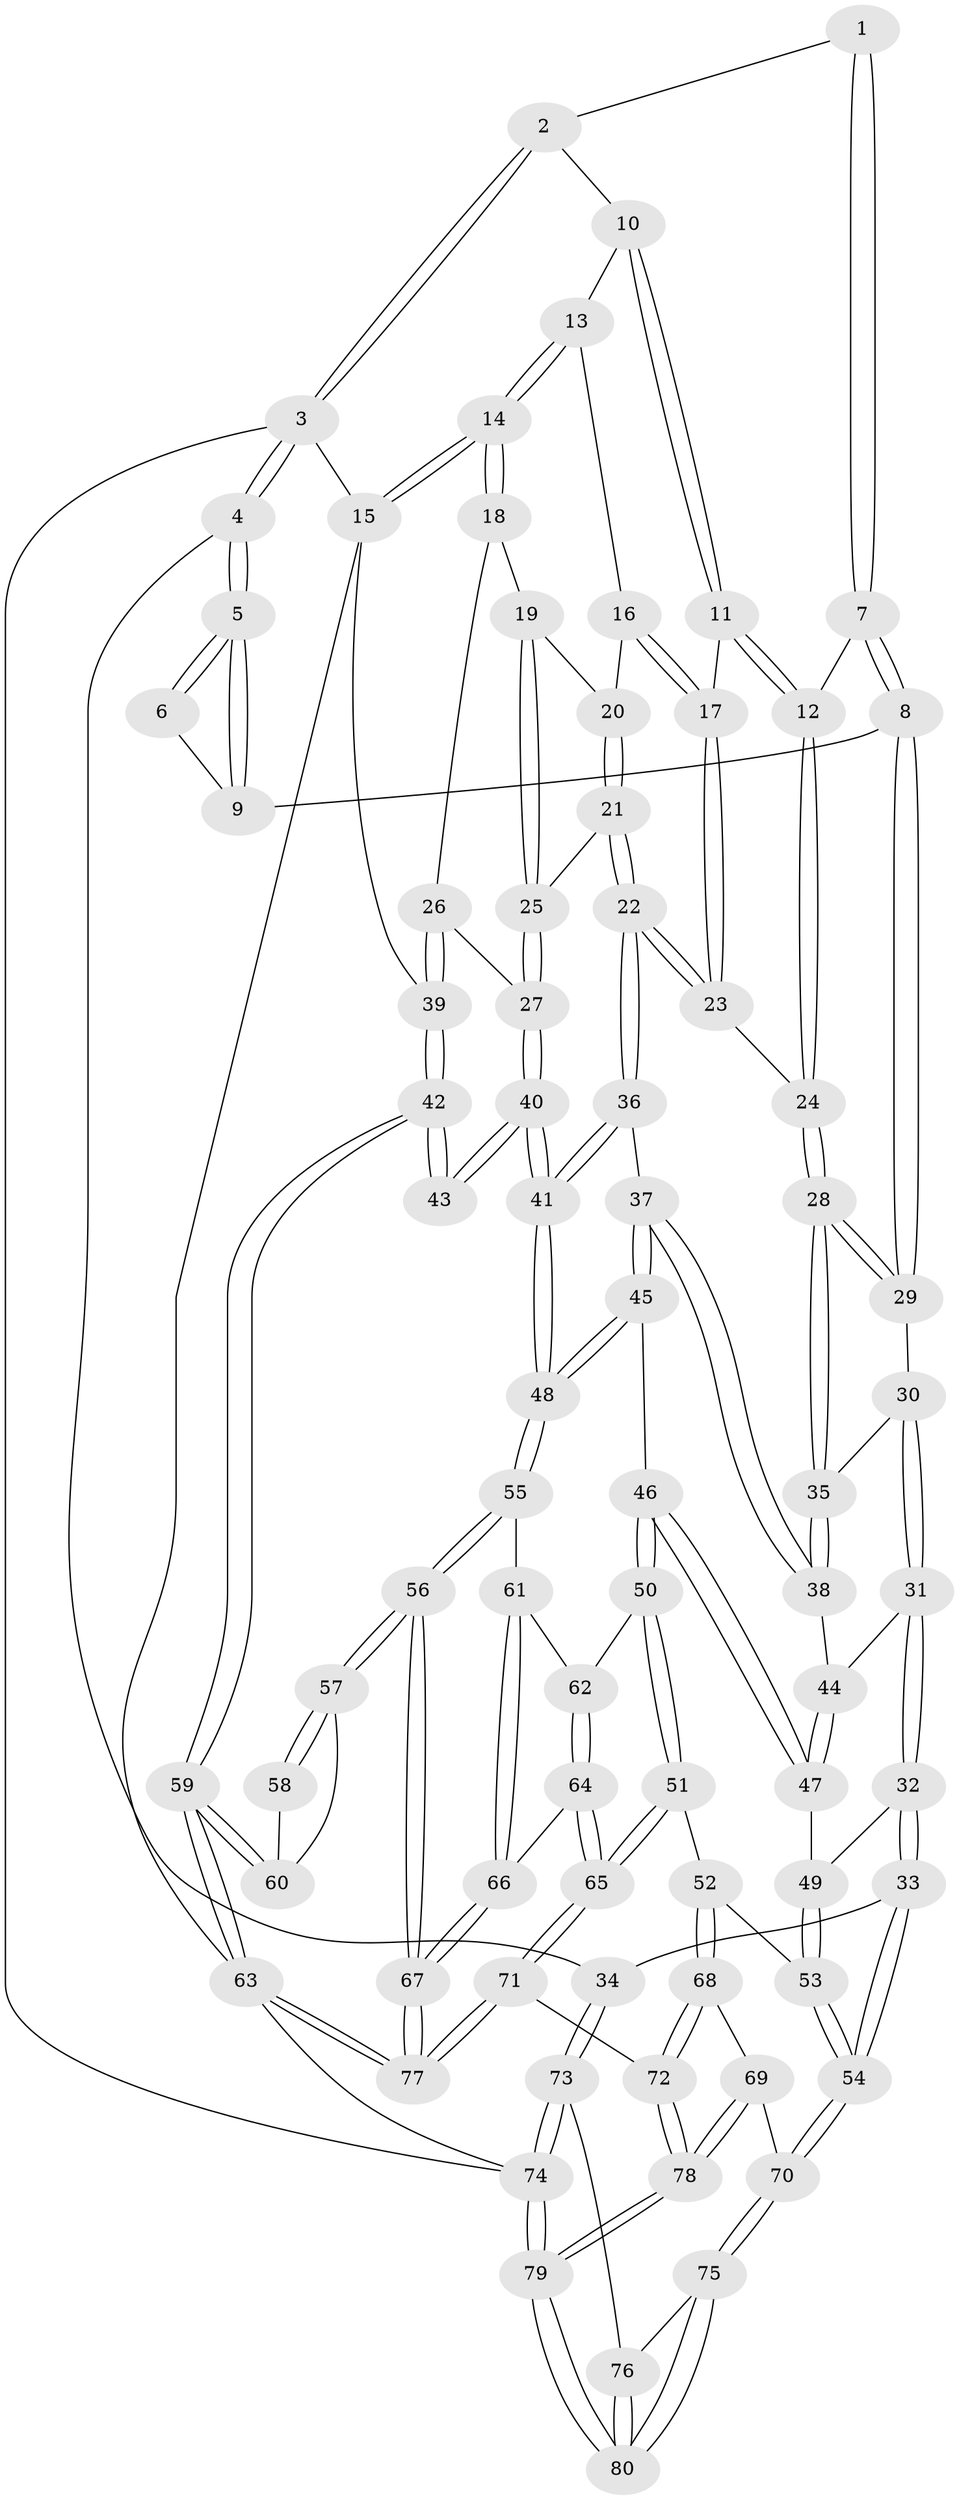 // Generated by graph-tools (version 1.1) at 2025/38/03/09/25 02:38:40]
// undirected, 80 vertices, 197 edges
graph export_dot {
graph [start="1"]
  node [color=gray90,style=filled];
  1 [pos="+0.21308535862175507+0"];
  2 [pos="+0.22537449219172873+0"];
  3 [pos="+0+0"];
  4 [pos="+0+0.14807030584917627"];
  5 [pos="+0+0.1317964361447583"];
  6 [pos="+0.18242105831534605+0.007451888606321936"];
  7 [pos="+0.27609184143292853+0.15045958505377433"];
  8 [pos="+0.2655270752899298+0.16669686663333208"];
  9 [pos="+0.13736874701338986+0.1432546263778204"];
  10 [pos="+0.4800988839219059+0"];
  11 [pos="+0.4619610317675012+0.03641607143300197"];
  12 [pos="+0.4520105047806509+0.05451442068388799"];
  13 [pos="+0.7664106475183795+0"];
  14 [pos="+1+0"];
  15 [pos="+1+0"];
  16 [pos="+0.7006250382104064+0.10499469064541893"];
  17 [pos="+0.6436984646822262+0.13017418064299055"];
  18 [pos="+1+0"];
  19 [pos="+0.8162485029814905+0.1538588841250885"];
  20 [pos="+0.7171868404988576+0.11793888238982017"];
  21 [pos="+0.7263055933837769+0.30835505918249456"];
  22 [pos="+0.6781282380964229+0.32564786286581154"];
  23 [pos="+0.6131236676111302+0.2624665375901936"];
  24 [pos="+0.49841972752300934+0.2506530270471765"];
  25 [pos="+0.8108759350156526+0.29768915909139687"];
  26 [pos="+0.8966820002360526+0.30804736072472566"];
  27 [pos="+0.8459838930640176+0.3155282632756373"];
  28 [pos="+0.4665752694306572+0.28493830113798135"];
  29 [pos="+0.2677230210082981+0.1879889641903986"];
  30 [pos="+0.2541700694078422+0.2523640066807744"];
  31 [pos="+0.17190455569026206+0.4613350766843611"];
  32 [pos="+0.14045747965706926+0.49060156924565357"];
  33 [pos="+0.05971653188013982+0.5048746842270943"];
  34 [pos="+0+0.5019166006097282"];
  35 [pos="+0.44778442749824315+0.33688417878151516"];
  36 [pos="+0.6522334657301969+0.41190097635644574"];
  37 [pos="+0.5388313525960553+0.46270443492537605"];
  38 [pos="+0.440377596712384+0.3820932901112403"];
  39 [pos="+1+0.4652500649992525"];
  40 [pos="+0.8424818316403367+0.5624812091442906"];
  41 [pos="+0.7957466287779127+0.584551175915979"];
  42 [pos="+1+0.5225608564505398"];
  43 [pos="+1+0.5637071898898067"];
  44 [pos="+0.38057638122974846+0.40806941918674744"];
  45 [pos="+0.5147907436504301+0.5995823734304067"];
  46 [pos="+0.48916423071447673+0.6199522132523817"];
  47 [pos="+0.44567533088257755+0.5985112200360093"];
  48 [pos="+0.754983840517061+0.6490212643131635"];
  49 [pos="+0.16816549857928412+0.5110208005452886"];
  50 [pos="+0.4684840897047125+0.7013526603195976"];
  51 [pos="+0.4471747596768589+0.7295105557518697"];
  52 [pos="+0.39267743241160685+0.7519932927367663"];
  53 [pos="+0.3269187905864561+0.7385584398068892"];
  54 [pos="+0.21797447895315614+0.8275722203613897"];
  55 [pos="+0.7548715836515291+0.6730891818983089"];
  56 [pos="+0.836222151531646+0.7983133627209298"];
  57 [pos="+0.8399727457787289+0.7969602246647332"];
  58 [pos="+0.9829167483687922+0.6681104716806034"];
  59 [pos="+1+1"];
  60 [pos="+0.9565447877612465+0.7723642949873777"];
  61 [pos="+0.6621180136512297+0.7682198637913756"];
  62 [pos="+0.5024277356469841+0.7178446759568492"];
  63 [pos="+1+1"];
  64 [pos="+0.6152521220153914+0.8491720485410591"];
  65 [pos="+0.5605955648451739+0.9544338811615156"];
  66 [pos="+0.649361557112787+0.8042248076468506"];
  67 [pos="+0.8473218835649395+0.9625068342814633"];
  68 [pos="+0.38580958474000704+0.7923446047830638"];
  69 [pos="+0.3532942731097138+0.8657347227479698"];
  70 [pos="+0.21437253402747913+0.8395982962737858"];
  71 [pos="+0.5499647087521831+1"];
  72 [pos="+0.5498074007797279+1"];
  73 [pos="+0+0.6384145579221402"];
  74 [pos="+0+1"];
  75 [pos="+0.19452503009774327+0.8729546198403638"];
  76 [pos="+0+0.725979893399622"];
  77 [pos="+0.9042684146618523+1"];
  78 [pos="+0.3811929247418774+1"];
  79 [pos="+0.2016124393537382+1"];
  80 [pos="+0.18402878156699579+1"];
  1 -- 2;
  1 -- 7;
  1 -- 7;
  2 -- 3;
  2 -- 3;
  2 -- 10;
  3 -- 4;
  3 -- 4;
  3 -- 15;
  3 -- 74;
  4 -- 5;
  4 -- 5;
  4 -- 34;
  5 -- 6;
  5 -- 6;
  5 -- 9;
  5 -- 9;
  6 -- 9;
  7 -- 8;
  7 -- 8;
  7 -- 12;
  8 -- 9;
  8 -- 29;
  8 -- 29;
  10 -- 11;
  10 -- 11;
  10 -- 13;
  11 -- 12;
  11 -- 12;
  11 -- 17;
  12 -- 24;
  12 -- 24;
  13 -- 14;
  13 -- 14;
  13 -- 16;
  14 -- 15;
  14 -- 15;
  14 -- 18;
  14 -- 18;
  15 -- 39;
  15 -- 63;
  16 -- 17;
  16 -- 17;
  16 -- 20;
  17 -- 23;
  17 -- 23;
  18 -- 19;
  18 -- 26;
  19 -- 20;
  19 -- 25;
  19 -- 25;
  20 -- 21;
  20 -- 21;
  21 -- 22;
  21 -- 22;
  21 -- 25;
  22 -- 23;
  22 -- 23;
  22 -- 36;
  22 -- 36;
  23 -- 24;
  24 -- 28;
  24 -- 28;
  25 -- 27;
  25 -- 27;
  26 -- 27;
  26 -- 39;
  26 -- 39;
  27 -- 40;
  27 -- 40;
  28 -- 29;
  28 -- 29;
  28 -- 35;
  28 -- 35;
  29 -- 30;
  30 -- 31;
  30 -- 31;
  30 -- 35;
  31 -- 32;
  31 -- 32;
  31 -- 44;
  32 -- 33;
  32 -- 33;
  32 -- 49;
  33 -- 34;
  33 -- 54;
  33 -- 54;
  34 -- 73;
  34 -- 73;
  35 -- 38;
  35 -- 38;
  36 -- 37;
  36 -- 41;
  36 -- 41;
  37 -- 38;
  37 -- 38;
  37 -- 45;
  37 -- 45;
  38 -- 44;
  39 -- 42;
  39 -- 42;
  40 -- 41;
  40 -- 41;
  40 -- 43;
  40 -- 43;
  41 -- 48;
  41 -- 48;
  42 -- 43;
  42 -- 43;
  42 -- 59;
  42 -- 59;
  44 -- 47;
  44 -- 47;
  45 -- 46;
  45 -- 48;
  45 -- 48;
  46 -- 47;
  46 -- 47;
  46 -- 50;
  46 -- 50;
  47 -- 49;
  48 -- 55;
  48 -- 55;
  49 -- 53;
  49 -- 53;
  50 -- 51;
  50 -- 51;
  50 -- 62;
  51 -- 52;
  51 -- 65;
  51 -- 65;
  52 -- 53;
  52 -- 68;
  52 -- 68;
  53 -- 54;
  53 -- 54;
  54 -- 70;
  54 -- 70;
  55 -- 56;
  55 -- 56;
  55 -- 61;
  56 -- 57;
  56 -- 57;
  56 -- 67;
  56 -- 67;
  57 -- 58;
  57 -- 58;
  57 -- 60;
  58 -- 60;
  59 -- 60;
  59 -- 60;
  59 -- 63;
  59 -- 63;
  61 -- 62;
  61 -- 66;
  61 -- 66;
  62 -- 64;
  62 -- 64;
  63 -- 77;
  63 -- 77;
  63 -- 74;
  64 -- 65;
  64 -- 65;
  64 -- 66;
  65 -- 71;
  65 -- 71;
  66 -- 67;
  66 -- 67;
  67 -- 77;
  67 -- 77;
  68 -- 69;
  68 -- 72;
  68 -- 72;
  69 -- 70;
  69 -- 78;
  69 -- 78;
  70 -- 75;
  70 -- 75;
  71 -- 72;
  71 -- 77;
  71 -- 77;
  72 -- 78;
  72 -- 78;
  73 -- 74;
  73 -- 74;
  73 -- 76;
  74 -- 79;
  74 -- 79;
  75 -- 76;
  75 -- 80;
  75 -- 80;
  76 -- 80;
  76 -- 80;
  78 -- 79;
  78 -- 79;
  79 -- 80;
  79 -- 80;
}
